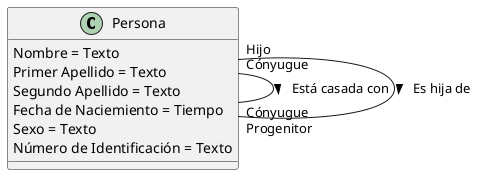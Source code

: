 @startuml
class Persona{
Nombre = Texto
Primer Apellido = Texto
Segundo Apellido = Texto
Fecha de Naciemiento = Tiempo
Sexo = Texto
Número de Identificación = Texto
}

Persona "Cónyugue" - "Cónyugue" Persona : Está casada con >

Persona "Hijo" - "Progenitor " Persona : Es hija de > 
@enduml
